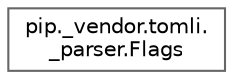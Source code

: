 digraph "Graphical Class Hierarchy"
{
 // LATEX_PDF_SIZE
  bgcolor="transparent";
  edge [fontname=Helvetica,fontsize=10,labelfontname=Helvetica,labelfontsize=10];
  node [fontname=Helvetica,fontsize=10,shape=box,height=0.2,width=0.4];
  rankdir="LR";
  Node0 [id="Node000000",label="pip._vendor.tomli.\l_parser.Flags",height=0.2,width=0.4,color="grey40", fillcolor="white", style="filled",URL="$d2/d3d/classpip_1_1__vendor_1_1tomli_1_1__parser_1_1Flags.html",tooltip=" "];
}
